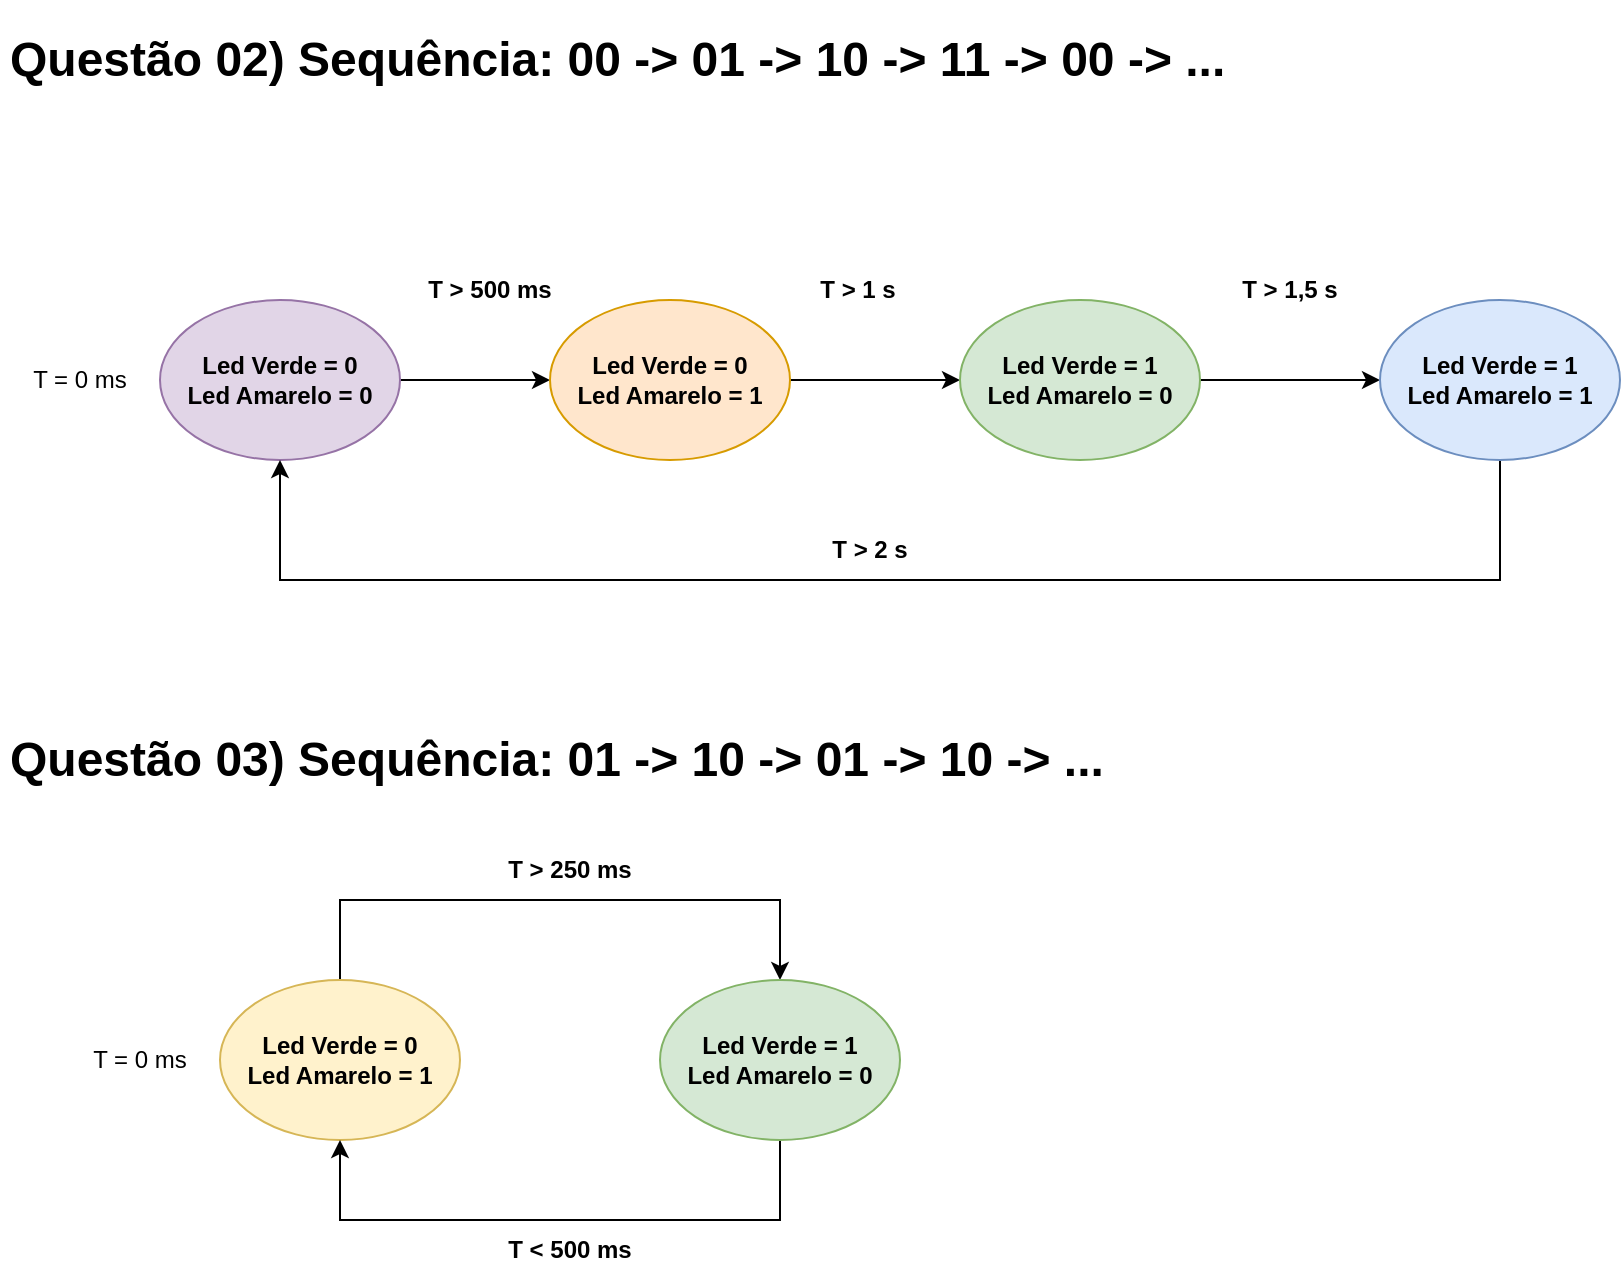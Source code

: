 <mxfile version="21.0.1" type="device"><diagram name="Página-1" id="muHSBxPw2v5V14z08mOI"><mxGraphModel dx="867" dy="467" grid="1" gridSize="10" guides="1" tooltips="1" connect="1" arrows="1" fold="1" page="1" pageScale="1" pageWidth="827" pageHeight="1169" math="0" shadow="0"><root><mxCell id="0"/><mxCell id="1" parent="0"/><mxCell id="DaA1J42XHacJkbXBaiCj-1" value="&lt;h1&gt;Questão 02) Sequência: 00 -&amp;gt; 01 -&amp;gt; 10 -&amp;gt; 11 -&amp;gt; 00 -&amp;gt; ...&amp;nbsp;&lt;/h1&gt;" style="text;html=1;strokeColor=none;fillColor=none;spacing=5;spacingTop=-20;whiteSpace=wrap;overflow=hidden;rounded=0;" vertex="1" parent="1"><mxGeometry x="40" y="40" width="670" height="50" as="geometry"/></mxCell><mxCell id="DaA1J42XHacJkbXBaiCj-2" value="&lt;h1&gt;Questão 03) Sequência: 01 -&amp;gt; 10 -&amp;gt; 01 -&amp;gt; 10 -&amp;gt; ...&amp;nbsp;&lt;/h1&gt;" style="text;html=1;strokeColor=none;fillColor=none;spacing=5;spacingTop=-20;whiteSpace=wrap;overflow=hidden;rounded=0;" vertex="1" parent="1"><mxGeometry x="40" y="390" width="670" height="50" as="geometry"/></mxCell><mxCell id="DaA1J42XHacJkbXBaiCj-5" style="edgeStyle=orthogonalEdgeStyle;rounded=0;orthogonalLoop=1;jettySize=auto;html=1;entryX=0.5;entryY=0;entryDx=0;entryDy=0;" edge="1" parent="1" source="DaA1J42XHacJkbXBaiCj-3" target="DaA1J42XHacJkbXBaiCj-4"><mxGeometry relative="1" as="geometry"><Array as="points"><mxPoint x="210" y="480"/><mxPoint x="430" y="480"/></Array></mxGeometry></mxCell><mxCell id="DaA1J42XHacJkbXBaiCj-3" value="Led Verde = 0&lt;br&gt;Led Amarelo = 1" style="ellipse;whiteSpace=wrap;html=1;fillColor=#fff2cc;strokeColor=#d6b656;fontStyle=1" vertex="1" parent="1"><mxGeometry x="150" y="520" width="120" height="80" as="geometry"/></mxCell><mxCell id="DaA1J42XHacJkbXBaiCj-6" style="edgeStyle=orthogonalEdgeStyle;rounded=0;orthogonalLoop=1;jettySize=auto;html=1;exitX=0.5;exitY=1;exitDx=0;exitDy=0;entryX=0.5;entryY=1;entryDx=0;entryDy=0;" edge="1" parent="1" source="DaA1J42XHacJkbXBaiCj-4" target="DaA1J42XHacJkbXBaiCj-3"><mxGeometry relative="1" as="geometry"><Array as="points"><mxPoint x="430" y="640"/><mxPoint x="210" y="640"/></Array></mxGeometry></mxCell><mxCell id="DaA1J42XHacJkbXBaiCj-4" value="Led Verde = 1&lt;br&gt;Led Amarelo = 0" style="ellipse;whiteSpace=wrap;html=1;fillColor=#d5e8d4;strokeColor=#82b366;fontStyle=1" vertex="1" parent="1"><mxGeometry x="370" y="520" width="120" height="80" as="geometry"/></mxCell><mxCell id="DaA1J42XHacJkbXBaiCj-7" value="T &amp;gt; 250 ms" style="text;html=1;strokeColor=none;fillColor=none;align=center;verticalAlign=middle;whiteSpace=wrap;rounded=0;fontStyle=1" vertex="1" parent="1"><mxGeometry x="270" y="450" width="110" height="30" as="geometry"/></mxCell><mxCell id="DaA1J42XHacJkbXBaiCj-8" value="T &amp;lt; 500 ms" style="text;html=1;strokeColor=none;fillColor=none;align=center;verticalAlign=middle;whiteSpace=wrap;rounded=0;fontStyle=1" vertex="1" parent="1"><mxGeometry x="270" y="640" width="110" height="30" as="geometry"/></mxCell><mxCell id="DaA1J42XHacJkbXBaiCj-9" value="T = 0 ms" style="text;html=1;strokeColor=none;fillColor=none;align=center;verticalAlign=middle;whiteSpace=wrap;rounded=0;" vertex="1" parent="1"><mxGeometry x="80" y="545" width="60" height="30" as="geometry"/></mxCell><mxCell id="DaA1J42XHacJkbXBaiCj-27" value="" style="edgeStyle=orthogonalEdgeStyle;rounded=0;orthogonalLoop=1;jettySize=auto;html=1;" edge="1" parent="1" source="DaA1J42XHacJkbXBaiCj-11" target="DaA1J42XHacJkbXBaiCj-13"><mxGeometry relative="1" as="geometry"/></mxCell><mxCell id="DaA1J42XHacJkbXBaiCj-11" value="Led Verde = 0&lt;br&gt;Led Amarelo = 0" style="ellipse;whiteSpace=wrap;html=1;fillColor=#e1d5e7;strokeColor=#9673a6;fontStyle=1" vertex="1" parent="1"><mxGeometry x="120" y="180" width="120" height="80" as="geometry"/></mxCell><mxCell id="DaA1J42XHacJkbXBaiCj-28" value="" style="edgeStyle=orthogonalEdgeStyle;rounded=0;orthogonalLoop=1;jettySize=auto;html=1;" edge="1" parent="1" source="DaA1J42XHacJkbXBaiCj-13" target="DaA1J42XHacJkbXBaiCj-22"><mxGeometry relative="1" as="geometry"/></mxCell><mxCell id="DaA1J42XHacJkbXBaiCj-13" value="Led Verde = 0&lt;br&gt;Led Amarelo = 1" style="ellipse;whiteSpace=wrap;html=1;fillColor=#ffe6cc;strokeColor=#d79b00;fontStyle=1" vertex="1" parent="1"><mxGeometry x="315" y="180" width="120" height="80" as="geometry"/></mxCell><mxCell id="DaA1J42XHacJkbXBaiCj-14" value="T &amp;gt; 500 ms" style="text;html=1;strokeColor=none;fillColor=none;align=center;verticalAlign=middle;whiteSpace=wrap;rounded=0;fontStyle=1" vertex="1" parent="1"><mxGeometry x="230" y="160" width="110" height="30" as="geometry"/></mxCell><mxCell id="DaA1J42XHacJkbXBaiCj-15" value="T = 0 ms" style="text;html=1;strokeColor=none;fillColor=none;align=center;verticalAlign=middle;whiteSpace=wrap;rounded=0;" vertex="1" parent="1"><mxGeometry x="50" y="205" width="60" height="30" as="geometry"/></mxCell><mxCell id="DaA1J42XHacJkbXBaiCj-29" value="" style="edgeStyle=orthogonalEdgeStyle;rounded=0;orthogonalLoop=1;jettySize=auto;html=1;" edge="1" parent="1" source="DaA1J42XHacJkbXBaiCj-22" target="DaA1J42XHacJkbXBaiCj-23"><mxGeometry relative="1" as="geometry"/></mxCell><mxCell id="DaA1J42XHacJkbXBaiCj-22" value="Led Verde = 1&lt;br&gt;Led Amarelo = 0" style="ellipse;whiteSpace=wrap;html=1;fillColor=#d5e8d4;strokeColor=#82b366;fontStyle=1" vertex="1" parent="1"><mxGeometry x="520" y="180" width="120" height="80" as="geometry"/></mxCell><mxCell id="DaA1J42XHacJkbXBaiCj-30" style="edgeStyle=orthogonalEdgeStyle;rounded=0;orthogonalLoop=1;jettySize=auto;html=1;entryX=0.5;entryY=1;entryDx=0;entryDy=0;" edge="1" parent="1" source="DaA1J42XHacJkbXBaiCj-23" target="DaA1J42XHacJkbXBaiCj-11"><mxGeometry relative="1" as="geometry"><Array as="points"><mxPoint x="790" y="320"/><mxPoint x="180" y="320"/></Array></mxGeometry></mxCell><mxCell id="DaA1J42XHacJkbXBaiCj-23" value="Led Verde = 1&lt;br&gt;Led Amarelo = 1" style="ellipse;whiteSpace=wrap;html=1;fillColor=#dae8fc;strokeColor=#6c8ebf;fontStyle=1" vertex="1" parent="1"><mxGeometry x="730" y="180" width="120" height="80" as="geometry"/></mxCell><mxCell id="DaA1J42XHacJkbXBaiCj-31" value="T &amp;gt; 1 s" style="text;html=1;strokeColor=none;fillColor=none;align=center;verticalAlign=middle;whiteSpace=wrap;rounded=0;fontStyle=1" vertex="1" parent="1"><mxGeometry x="414" y="160" width="110" height="30" as="geometry"/></mxCell><mxCell id="DaA1J42XHacJkbXBaiCj-32" value="T &amp;gt; 1,5 s" style="text;html=1;strokeColor=none;fillColor=none;align=center;verticalAlign=middle;whiteSpace=wrap;rounded=0;fontStyle=1" vertex="1" parent="1"><mxGeometry x="630" y="160" width="110" height="30" as="geometry"/></mxCell><mxCell id="DaA1J42XHacJkbXBaiCj-33" value="T &amp;gt; 2 s" style="text;html=1;strokeColor=none;fillColor=none;align=center;verticalAlign=middle;whiteSpace=wrap;rounded=0;fontStyle=1" vertex="1" parent="1"><mxGeometry x="420" y="290" width="110" height="30" as="geometry"/></mxCell></root></mxGraphModel></diagram></mxfile>